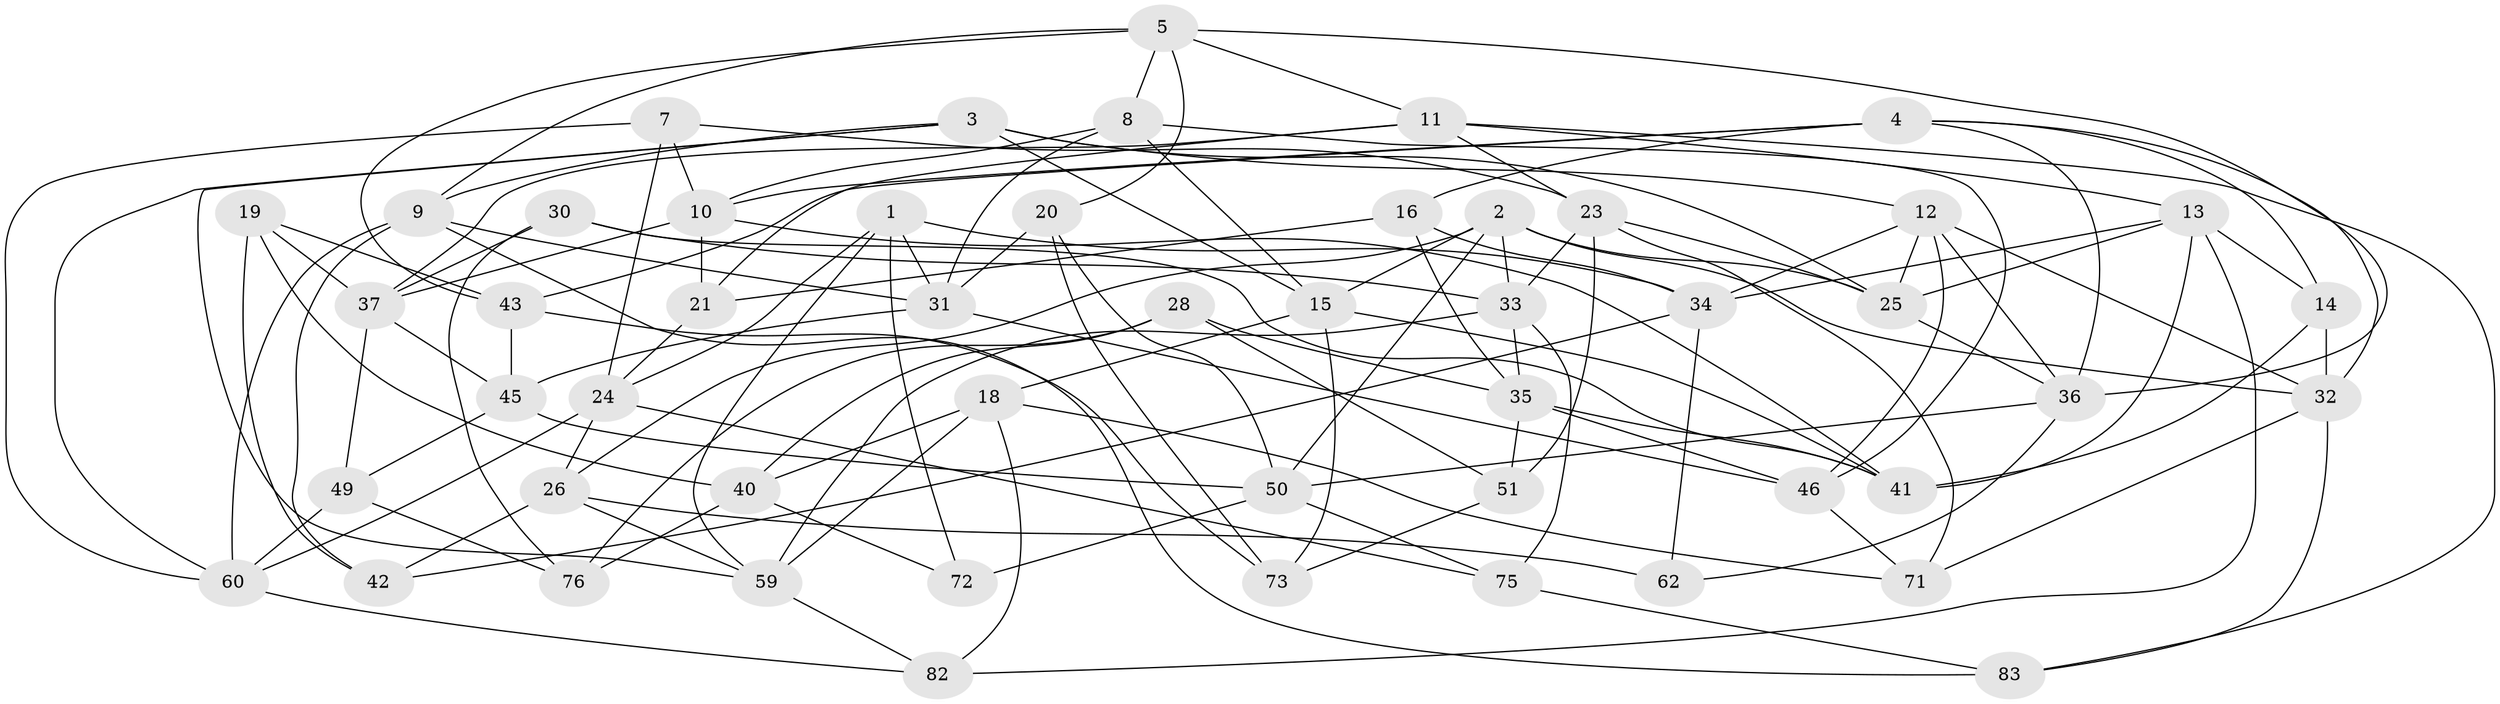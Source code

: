 // Generated by graph-tools (version 1.1) at 2025/24/03/03/25 07:24:25]
// undirected, 51 vertices, 129 edges
graph export_dot {
graph [start="1"]
  node [color=gray90,style=filled];
  1 [super="+58"];
  2 [super="+6"];
  3 [super="+74"];
  4 [super="+61"];
  5 [super="+63"];
  7;
  8 [super="+22"];
  9 [super="+17"];
  10 [super="+70"];
  11 [super="+78"];
  12 [super="+77"];
  13 [super="+57"];
  14;
  15 [super="+27"];
  16;
  18 [super="+29"];
  19;
  20;
  21;
  23 [super="+69"];
  24 [super="+44"];
  25 [super="+64"];
  26 [super="+65"];
  28;
  30;
  31 [super="+79"];
  32 [super="+38"];
  33 [super="+81"];
  34 [super="+47"];
  35 [super="+56"];
  36 [super="+80"];
  37 [super="+39"];
  40 [super="+53"];
  41 [super="+66"];
  42;
  43 [super="+48"];
  45 [super="+52"];
  46 [super="+54"];
  49;
  50 [super="+55"];
  51;
  59 [super="+67"];
  60 [super="+68"];
  62;
  71;
  72;
  73;
  75;
  76;
  82;
  83;
  1 -- 24;
  1 -- 72 [weight=2];
  1 -- 34;
  1 -- 59;
  1 -- 31;
  2 -- 26;
  2 -- 25;
  2 -- 32;
  2 -- 33;
  2 -- 50;
  2 -- 15;
  3 -- 15;
  3 -- 25;
  3 -- 59;
  3 -- 9;
  3 -- 60;
  3 -- 12;
  4 -- 43;
  4 -- 16;
  4 -- 32;
  4 -- 10;
  4 -- 14;
  4 -- 36;
  5 -- 36;
  5 -- 20;
  5 -- 8;
  5 -- 9;
  5 -- 43;
  5 -- 11;
  7 -- 24;
  7 -- 23;
  7 -- 10;
  7 -- 60;
  8 -- 10;
  8 -- 46 [weight=2];
  8 -- 15;
  8 -- 31;
  9 -- 60;
  9 -- 31;
  9 -- 42;
  9 -- 83;
  10 -- 21;
  10 -- 37;
  10 -- 41;
  11 -- 37;
  11 -- 13;
  11 -- 21;
  11 -- 83;
  11 -- 23;
  12 -- 34;
  12 -- 25;
  12 -- 32;
  12 -- 46;
  12 -- 36;
  13 -- 82;
  13 -- 41;
  13 -- 25;
  13 -- 34;
  13 -- 14;
  14 -- 32;
  14 -- 41;
  15 -- 73;
  15 -- 41;
  15 -- 18;
  16 -- 34;
  16 -- 21;
  16 -- 35;
  18 -- 82;
  18 -- 59;
  18 -- 71;
  18 -- 40 [weight=2];
  19 -- 42;
  19 -- 43;
  19 -- 40;
  19 -- 37;
  20 -- 50;
  20 -- 73;
  20 -- 31;
  21 -- 24;
  23 -- 51;
  23 -- 71;
  23 -- 25;
  23 -- 33;
  24 -- 75;
  24 -- 26;
  24 -- 60;
  25 -- 36;
  26 -- 62 [weight=2];
  26 -- 59;
  26 -- 42;
  28 -- 51;
  28 -- 40;
  28 -- 76;
  28 -- 35;
  30 -- 76;
  30 -- 37;
  30 -- 33;
  30 -- 41;
  31 -- 46;
  31 -- 45;
  32 -- 71;
  32 -- 83;
  33 -- 35;
  33 -- 75;
  33 -- 59;
  34 -- 42;
  34 -- 62;
  35 -- 46;
  35 -- 51;
  35 -- 41;
  36 -- 62;
  36 -- 50;
  37 -- 49;
  37 -- 45;
  40 -- 76;
  40 -- 72;
  43 -- 73;
  43 -- 45 [weight=2];
  45 -- 49;
  45 -- 50;
  46 -- 71;
  49 -- 76;
  49 -- 60;
  50 -- 72;
  50 -- 75;
  51 -- 73;
  59 -- 82;
  60 -- 82;
  75 -- 83;
}
